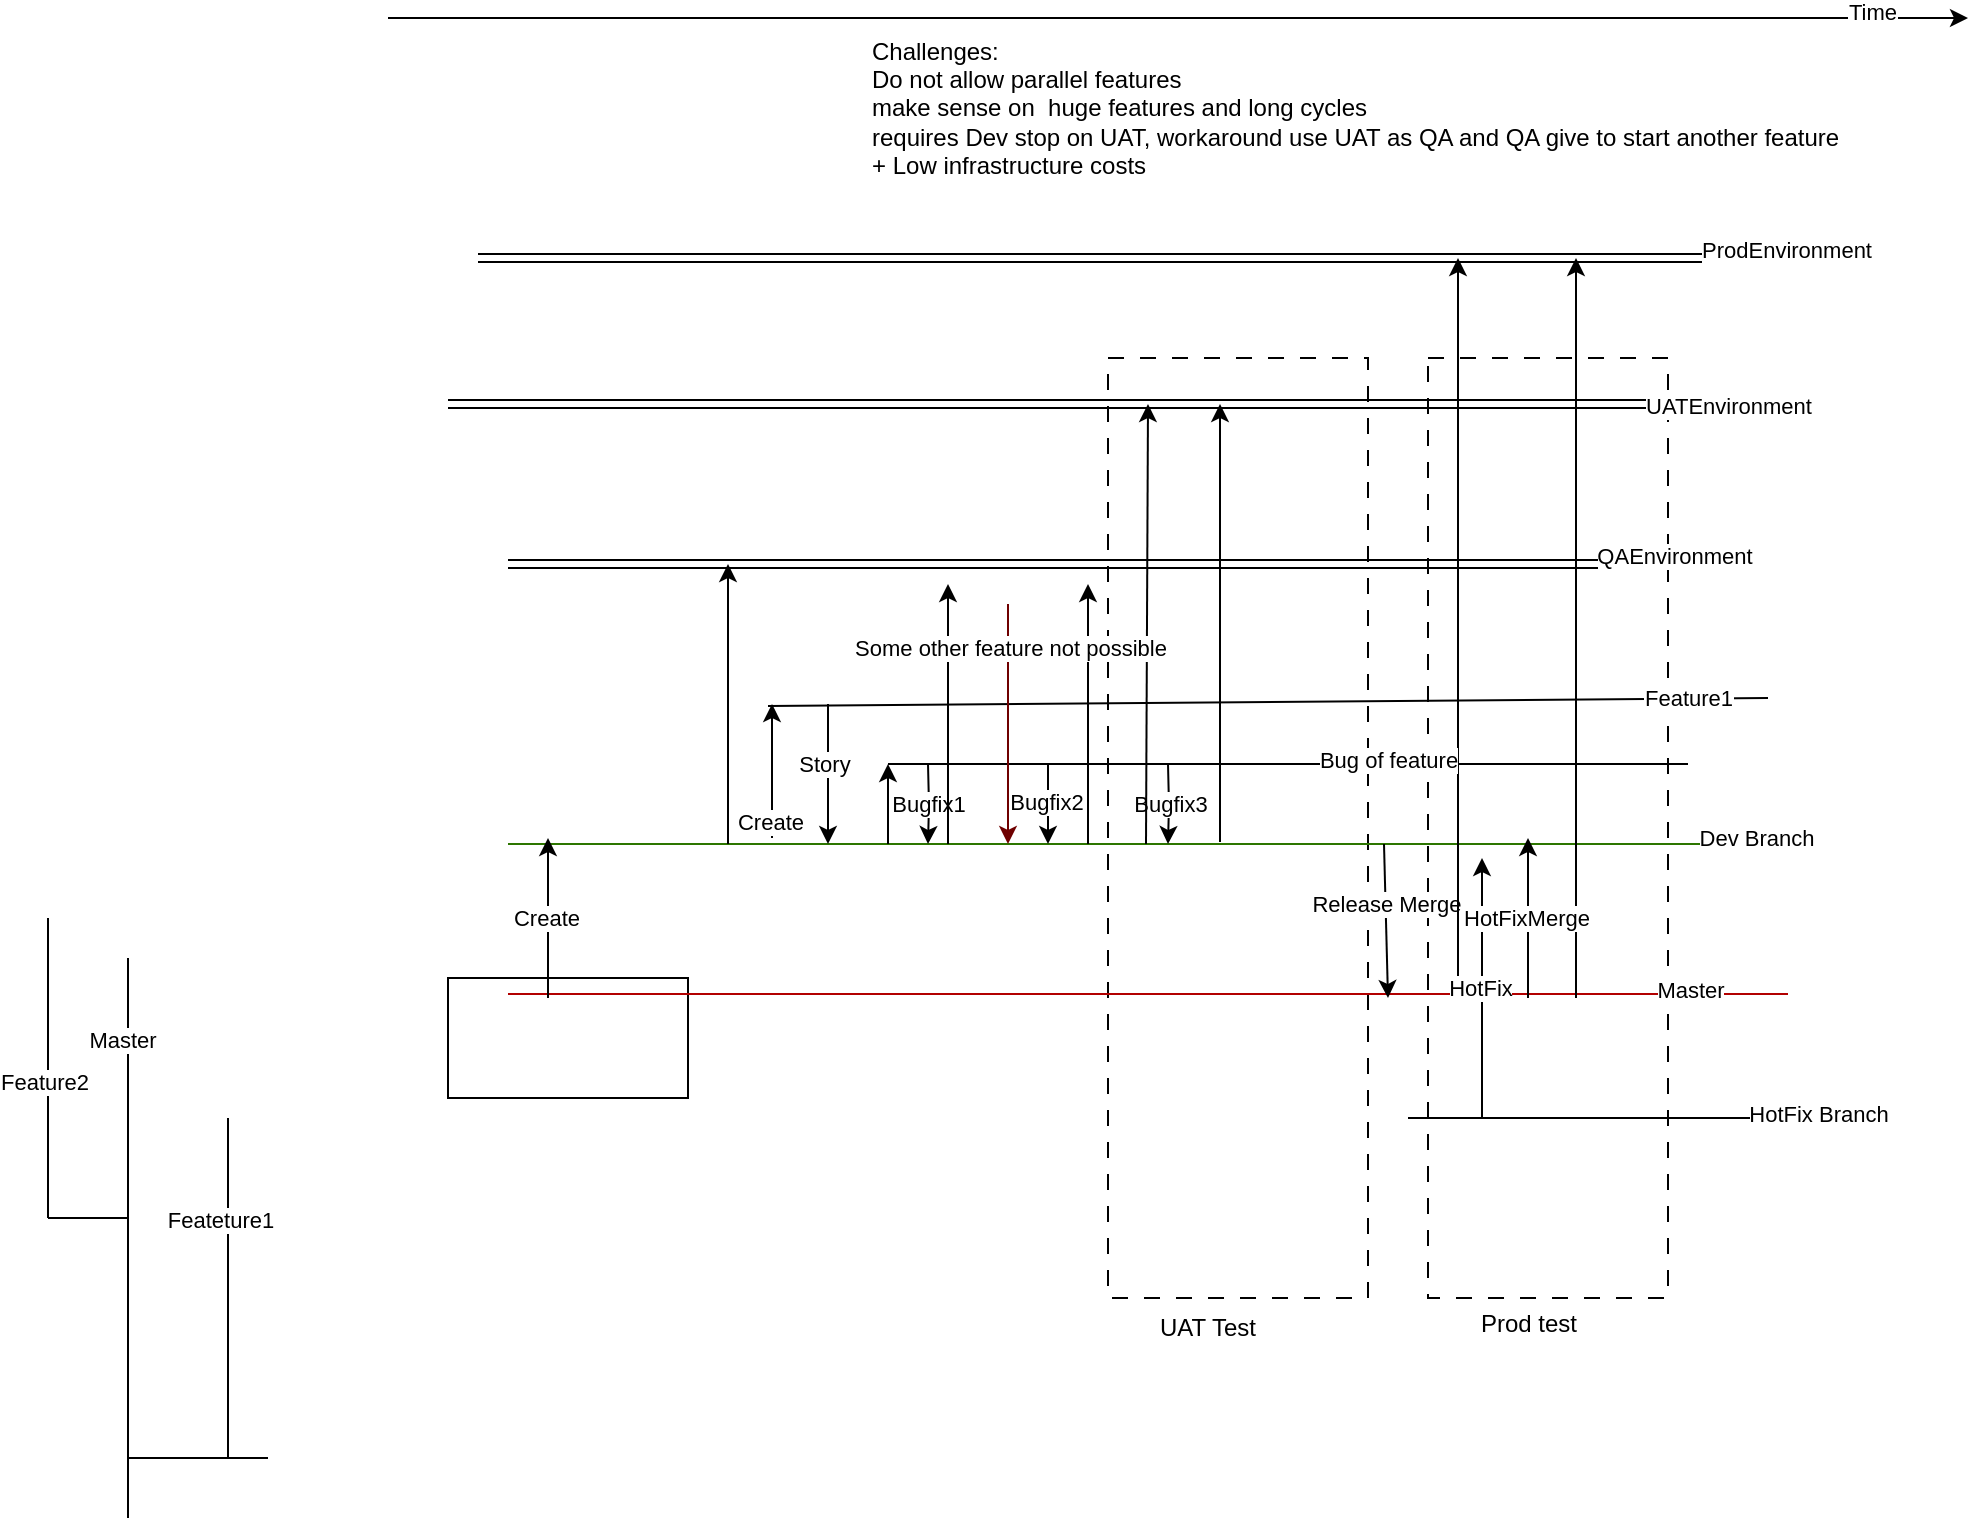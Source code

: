 <mxfile version="28.0.7">
  <diagram name="Page-1" id="p-CExVX0zElQnxvjDnN5">
    <mxGraphModel dx="1293" dy="773" grid="1" gridSize="10" guides="1" tooltips="1" connect="1" arrows="1" fold="1" page="1" pageScale="1" pageWidth="1100" pageHeight="850" math="0" shadow="0">
      <root>
        <mxCell id="0" />
        <mxCell id="1" parent="0" />
        <mxCell id="Gokz3ohhyjsnIPikW5Ka-50" value="" style="rounded=0;whiteSpace=wrap;html=1;dashed=1;dashPattern=8 8;" vertex="1" parent="1">
          <mxGeometry x="720" y="180" width="120" height="470" as="geometry" />
        </mxCell>
        <mxCell id="Gokz3ohhyjsnIPikW5Ka-51" value="" style="rounded=0;whiteSpace=wrap;html=1;" vertex="1" parent="1">
          <mxGeometry x="230" y="490" width="120" height="60" as="geometry" />
        </mxCell>
        <mxCell id="Gokz3ohhyjsnIPikW5Ka-43" value="" style="whiteSpace=wrap;html=1;fillStyle=dashed;dashed=1;dashPattern=8 8;" vertex="1" parent="1">
          <mxGeometry x="560" y="180" width="130" height="470" as="geometry" />
        </mxCell>
        <mxCell id="Gokz3ohhyjsnIPikW5Ka-1" value="" style="endArrow=none;html=1;rounded=0;fillColor=#60a917;strokeColor=#2D7600;" edge="1" parent="1">
          <mxGeometry width="50" height="50" relative="1" as="geometry">
            <mxPoint x="260" y="423" as="sourcePoint" />
            <mxPoint x="900" y="423" as="targetPoint" />
          </mxGeometry>
        </mxCell>
        <mxCell id="Gokz3ohhyjsnIPikW5Ka-2" value="Dev Branch" style="edgeLabel;html=1;align=center;verticalAlign=middle;resizable=0;points=[];" vertex="1" connectable="0" parent="Gokz3ohhyjsnIPikW5Ka-1">
          <mxGeometry x="0.949" y="3" relative="1" as="geometry">
            <mxPoint as="offset" />
          </mxGeometry>
        </mxCell>
        <mxCell id="Gokz3ohhyjsnIPikW5Ka-3" value="" style="endArrow=none;html=1;rounded=0;fillColor=#e51400;strokeColor=#B20000;" edge="1" parent="1">
          <mxGeometry width="50" height="50" relative="1" as="geometry">
            <mxPoint x="260" y="498" as="sourcePoint" />
            <mxPoint x="900" y="498" as="targetPoint" />
          </mxGeometry>
        </mxCell>
        <mxCell id="Gokz3ohhyjsnIPikW5Ka-4" value="Master" style="edgeLabel;html=1;align=center;verticalAlign=middle;resizable=0;points=[];" vertex="1" connectable="0" parent="Gokz3ohhyjsnIPikW5Ka-3">
          <mxGeometry x="0.847" y="2" relative="1" as="geometry">
            <mxPoint as="offset" />
          </mxGeometry>
        </mxCell>
        <mxCell id="Gokz3ohhyjsnIPikW5Ka-5" style="edgeStyle=orthogonalEdgeStyle;rounded=0;orthogonalLoop=1;jettySize=auto;html=1;" edge="1" parent="1">
          <mxGeometry relative="1" as="geometry">
            <mxPoint x="420" y="423" as="targetPoint" />
            <mxPoint x="420" y="353" as="sourcePoint" />
          </mxGeometry>
        </mxCell>
        <mxCell id="Gokz3ohhyjsnIPikW5Ka-6" value="Story" style="edgeLabel;html=1;align=center;verticalAlign=middle;resizable=0;points=[];" vertex="1" connectable="0" parent="Gokz3ohhyjsnIPikW5Ka-5">
          <mxGeometry x="0.833" y="-2" relative="1" as="geometry">
            <mxPoint y="-34" as="offset" />
          </mxGeometry>
        </mxCell>
        <mxCell id="Gokz3ohhyjsnIPikW5Ka-7" style="edgeStyle=orthogonalEdgeStyle;rounded=0;orthogonalLoop=1;jettySize=auto;html=1;" edge="1" parent="1">
          <mxGeometry relative="1" as="geometry">
            <mxPoint x="470" y="423" as="targetPoint" />
            <mxPoint x="470" y="383" as="sourcePoint" />
          </mxGeometry>
        </mxCell>
        <mxCell id="Gokz3ohhyjsnIPikW5Ka-8" value="Bugfix1" style="edgeLabel;html=1;align=center;verticalAlign=middle;resizable=0;points=[];" vertex="1" connectable="0" parent="Gokz3ohhyjsnIPikW5Ka-7">
          <mxGeometry x="0.707" relative="1" as="geometry">
            <mxPoint y="-14" as="offset" />
          </mxGeometry>
        </mxCell>
        <mxCell id="Gokz3ohhyjsnIPikW5Ka-9" style="edgeStyle=orthogonalEdgeStyle;rounded=0;orthogonalLoop=1;jettySize=auto;html=1;" edge="1" parent="1">
          <mxGeometry relative="1" as="geometry">
            <mxPoint x="590" y="423" as="targetPoint" />
            <mxPoint x="590" y="383" as="sourcePoint" />
          </mxGeometry>
        </mxCell>
        <mxCell id="Gokz3ohhyjsnIPikW5Ka-10" value="Bugfix3" style="edgeLabel;html=1;align=center;verticalAlign=middle;resizable=0;points=[];" vertex="1" connectable="0" parent="Gokz3ohhyjsnIPikW5Ka-9">
          <mxGeometry x="0.501" y="-2" relative="1" as="geometry">
            <mxPoint x="2" y="-10" as="offset" />
          </mxGeometry>
        </mxCell>
        <mxCell id="Gokz3ohhyjsnIPikW5Ka-11" value="" style="endArrow=classic;html=1;rounded=0;" edge="1" parent="1">
          <mxGeometry width="50" height="50" relative="1" as="geometry">
            <mxPoint x="200" y="10" as="sourcePoint" />
            <mxPoint x="990" y="10" as="targetPoint" />
          </mxGeometry>
        </mxCell>
        <mxCell id="Gokz3ohhyjsnIPikW5Ka-12" value="Time" style="edgeLabel;html=1;align=center;verticalAlign=middle;resizable=0;points=[];" vertex="1" connectable="0" parent="Gokz3ohhyjsnIPikW5Ka-11">
          <mxGeometry x="0.877" y="3" relative="1" as="geometry">
            <mxPoint as="offset" />
          </mxGeometry>
        </mxCell>
        <mxCell id="Gokz3ohhyjsnIPikW5Ka-13" value="" style="endArrow=none;html=1;rounded=0;" edge="1" parent="1">
          <mxGeometry width="50" height="50" relative="1" as="geometry">
            <mxPoint x="390" y="354" as="sourcePoint" />
            <mxPoint x="890" y="350" as="targetPoint" />
          </mxGeometry>
        </mxCell>
        <mxCell id="Gokz3ohhyjsnIPikW5Ka-14" value="Feature1" style="edgeLabel;html=1;align=center;verticalAlign=middle;resizable=0;points=[];" vertex="1" connectable="0" parent="Gokz3ohhyjsnIPikW5Ka-13">
          <mxGeometry x="0.656" y="1" relative="1" as="geometry">
            <mxPoint x="46" as="offset" />
          </mxGeometry>
        </mxCell>
        <mxCell id="Gokz3ohhyjsnIPikW5Ka-15" value="" style="endArrow=classic;html=1;rounded=0;" edge="1" parent="1">
          <mxGeometry width="50" height="50" relative="1" as="geometry">
            <mxPoint x="392" y="420" as="sourcePoint" />
            <mxPoint x="392" y="353" as="targetPoint" />
          </mxGeometry>
        </mxCell>
        <mxCell id="Gokz3ohhyjsnIPikW5Ka-16" value="Create" style="edgeLabel;html=1;align=center;verticalAlign=middle;resizable=0;points=[];" vertex="1" connectable="0" parent="Gokz3ohhyjsnIPikW5Ka-15">
          <mxGeometry x="-0.743" y="1" relative="1" as="geometry">
            <mxPoint as="offset" />
          </mxGeometry>
        </mxCell>
        <mxCell id="Gokz3ohhyjsnIPikW5Ka-17" value="" style="endArrow=classic;html=1;rounded=0;" edge="1" parent="1">
          <mxGeometry width="50" height="50" relative="1" as="geometry">
            <mxPoint x="530" y="383" as="sourcePoint" />
            <mxPoint x="530" y="423" as="targetPoint" />
          </mxGeometry>
        </mxCell>
        <mxCell id="Gokz3ohhyjsnIPikW5Ka-18" value="Bugfix2" style="edgeLabel;html=1;align=center;verticalAlign=middle;resizable=0;points=[];" vertex="1" connectable="0" parent="Gokz3ohhyjsnIPikW5Ka-17">
          <mxGeometry x="-0.048" y="-1" relative="1" as="geometry">
            <mxPoint as="offset" />
          </mxGeometry>
        </mxCell>
        <mxCell id="Gokz3ohhyjsnIPikW5Ka-19" value="" style="shape=link;html=1;rounded=0;" edge="1" parent="1">
          <mxGeometry width="100" relative="1" as="geometry">
            <mxPoint x="260" y="283" as="sourcePoint" />
            <mxPoint x="870" y="283" as="targetPoint" />
          </mxGeometry>
        </mxCell>
        <mxCell id="Gokz3ohhyjsnIPikW5Ka-20" value="QAEnvironment" style="edgeLabel;html=1;align=center;verticalAlign=middle;resizable=0;points=[];" vertex="1" connectable="0" parent="Gokz3ohhyjsnIPikW5Ka-19">
          <mxGeometry x="0.907" y="4" relative="1" as="geometry">
            <mxPoint x="1" as="offset" />
          </mxGeometry>
        </mxCell>
        <mxCell id="Gokz3ohhyjsnIPikW5Ka-21" value="" style="endArrow=classic;html=1;rounded=0;" edge="1" parent="1">
          <mxGeometry width="50" height="50" relative="1" as="geometry">
            <mxPoint x="370" y="423" as="sourcePoint" />
            <mxPoint x="370" y="283" as="targetPoint" />
          </mxGeometry>
        </mxCell>
        <mxCell id="Gokz3ohhyjsnIPikW5Ka-22" value="" style="endArrow=classic;html=1;rounded=0;" edge="1" parent="1">
          <mxGeometry width="50" height="50" relative="1" as="geometry">
            <mxPoint x="480" y="423" as="sourcePoint" />
            <mxPoint x="480" y="293" as="targetPoint" />
          </mxGeometry>
        </mxCell>
        <mxCell id="Gokz3ohhyjsnIPikW5Ka-23" value="" style="shape=link;html=1;rounded=0;" edge="1" parent="1">
          <mxGeometry width="100" relative="1" as="geometry">
            <mxPoint x="230" y="203" as="sourcePoint" />
            <mxPoint x="900" y="203" as="targetPoint" />
          </mxGeometry>
        </mxCell>
        <mxCell id="Gokz3ohhyjsnIPikW5Ka-24" value="UATEnvironment" style="edgeLabel;html=1;align=center;verticalAlign=middle;resizable=0;points=[];" vertex="1" connectable="0" parent="Gokz3ohhyjsnIPikW5Ka-23">
          <mxGeometry x="0.909" y="-1" relative="1" as="geometry">
            <mxPoint as="offset" />
          </mxGeometry>
        </mxCell>
        <mxCell id="Gokz3ohhyjsnIPikW5Ka-25" value="" style="endArrow=classic;html=1;rounded=0;" edge="1" parent="1">
          <mxGeometry width="50" height="50" relative="1" as="geometry">
            <mxPoint x="550" y="423" as="sourcePoint" />
            <mxPoint x="550" y="293" as="targetPoint" />
          </mxGeometry>
        </mxCell>
        <mxCell id="Gokz3ohhyjsnIPikW5Ka-26" value="" style="endArrow=classic;html=1;rounded=0;" edge="1" parent="1">
          <mxGeometry width="50" height="50" relative="1" as="geometry">
            <mxPoint x="698" y="423" as="sourcePoint" />
            <mxPoint x="700" y="500" as="targetPoint" />
          </mxGeometry>
        </mxCell>
        <mxCell id="Gokz3ohhyjsnIPikW5Ka-27" value="Release Merge" style="edgeLabel;html=1;align=center;verticalAlign=middle;resizable=0;points=[];" vertex="1" connectable="0" parent="Gokz3ohhyjsnIPikW5Ka-26">
          <mxGeometry x="-0.227" relative="1" as="geometry">
            <mxPoint as="offset" />
          </mxGeometry>
        </mxCell>
        <mxCell id="Gokz3ohhyjsnIPikW5Ka-28" value="" style="endArrow=classic;html=1;rounded=0;" edge="1" parent="1">
          <mxGeometry width="50" height="50" relative="1" as="geometry">
            <mxPoint x="579" y="423" as="sourcePoint" />
            <mxPoint x="580" y="203" as="targetPoint" />
          </mxGeometry>
        </mxCell>
        <mxCell id="Gokz3ohhyjsnIPikW5Ka-29" value="" style="shape=link;html=1;rounded=0;" edge="1" parent="1">
          <mxGeometry width="100" relative="1" as="geometry">
            <mxPoint x="245" y="130" as="sourcePoint" />
            <mxPoint x="930" y="130" as="targetPoint" />
          </mxGeometry>
        </mxCell>
        <mxCell id="Gokz3ohhyjsnIPikW5Ka-30" value="ProdEnvironment" style="edgeLabel;html=1;align=center;verticalAlign=middle;resizable=0;points=[];" vertex="1" connectable="0" parent="Gokz3ohhyjsnIPikW5Ka-29">
          <mxGeometry x="0.907" y="4" relative="1" as="geometry">
            <mxPoint x="1" as="offset" />
          </mxGeometry>
        </mxCell>
        <mxCell id="Gokz3ohhyjsnIPikW5Ka-31" value="" style="endArrow=classic;html=1;rounded=0;" edge="1" parent="1">
          <mxGeometry width="50" height="50" relative="1" as="geometry">
            <mxPoint x="735" y="500" as="sourcePoint" />
            <mxPoint x="735" y="130" as="targetPoint" />
          </mxGeometry>
        </mxCell>
        <mxCell id="Gokz3ohhyjsnIPikW5Ka-32" value="" style="endArrow=none;html=1;rounded=0;" edge="1" parent="1">
          <mxGeometry width="50" height="50" relative="1" as="geometry">
            <mxPoint x="450" y="383" as="sourcePoint" />
            <mxPoint x="850" y="383" as="targetPoint" />
          </mxGeometry>
        </mxCell>
        <mxCell id="Gokz3ohhyjsnIPikW5Ka-33" value="Bug of feature" style="edgeLabel;html=1;align=center;verticalAlign=middle;resizable=0;points=[];" vertex="1" connectable="0" parent="Gokz3ohhyjsnIPikW5Ka-32">
          <mxGeometry x="0.248" y="2" relative="1" as="geometry">
            <mxPoint as="offset" />
          </mxGeometry>
        </mxCell>
        <mxCell id="Gokz3ohhyjsnIPikW5Ka-34" value="" style="endArrow=classic;html=1;rounded=0;" edge="1" parent="1">
          <mxGeometry width="50" height="50" relative="1" as="geometry">
            <mxPoint x="450" y="423" as="sourcePoint" />
            <mxPoint x="450" y="383" as="targetPoint" />
          </mxGeometry>
        </mxCell>
        <mxCell id="Gokz3ohhyjsnIPikW5Ka-35" value="" style="endArrow=classic;html=1;rounded=0;fillColor=#a20025;strokeColor=#6F0000;" edge="1" parent="1">
          <mxGeometry width="50" height="50" relative="1" as="geometry">
            <mxPoint x="510" y="303" as="sourcePoint" />
            <mxPoint x="510" y="423" as="targetPoint" />
          </mxGeometry>
        </mxCell>
        <mxCell id="Gokz3ohhyjsnIPikW5Ka-36" value="Some other feature not possible" style="edgeLabel;html=1;align=center;verticalAlign=middle;resizable=0;points=[];" vertex="1" connectable="0" parent="Gokz3ohhyjsnIPikW5Ka-35">
          <mxGeometry x="-0.643" y="1" relative="1" as="geometry">
            <mxPoint as="offset" />
          </mxGeometry>
        </mxCell>
        <mxCell id="Gokz3ohhyjsnIPikW5Ka-37" value="" style="endArrow=classic;html=1;rounded=0;" edge="1" parent="1">
          <mxGeometry width="50" height="50" relative="1" as="geometry">
            <mxPoint x="616" y="422" as="sourcePoint" />
            <mxPoint x="616" y="203" as="targetPoint" />
          </mxGeometry>
        </mxCell>
        <mxCell id="Gokz3ohhyjsnIPikW5Ka-38" value="&lt;div&gt;Challenges:&lt;/div&gt;&lt;div&gt;Do not allow parallel features&lt;/div&gt;&lt;div&gt;&lt;span style=&quot;background-color: transparent; color: light-dark(rgb(0, 0, 0), rgb(255, 255, 255));&quot;&gt;make sense on&amp;nbsp; huge features and long cycles&lt;/span&gt;&lt;/div&gt;&lt;div&gt;requires Dev stop on UAT, workaround use UAT as QA and QA give to start another feature&lt;/div&gt;&lt;div&gt;&lt;span style=&quot;background-color: transparent; color: light-dark(rgb(0, 0, 0), rgb(255, 255, 255));&quot;&gt;+ Low infrastructure costs&lt;/span&gt;&lt;/div&gt;" style="text;html=1;align=left;verticalAlign=middle;resizable=0;points=[];autosize=1;strokeColor=none;fillColor=none;" vertex="1" parent="1">
          <mxGeometry x="440" y="10" width="510" height="90" as="geometry" />
        </mxCell>
        <mxCell id="Gokz3ohhyjsnIPikW5Ka-40" value="" style="endArrow=classic;html=1;rounded=0;" edge="1" parent="1">
          <mxGeometry width="50" height="50" relative="1" as="geometry">
            <mxPoint x="280" y="500" as="sourcePoint" />
            <mxPoint x="280" y="420" as="targetPoint" />
          </mxGeometry>
        </mxCell>
        <mxCell id="Gokz3ohhyjsnIPikW5Ka-41" value="Create" style="edgeLabel;html=1;align=center;verticalAlign=middle;resizable=0;points=[];" vertex="1" connectable="0" parent="Gokz3ohhyjsnIPikW5Ka-40">
          <mxGeometry x="0.004" y="1" relative="1" as="geometry">
            <mxPoint as="offset" />
          </mxGeometry>
        </mxCell>
        <mxCell id="Gokz3ohhyjsnIPikW5Ka-46" value="UAT Test" style="text;html=1;align=center;verticalAlign=middle;whiteSpace=wrap;rounded=0;" vertex="1" parent="1">
          <mxGeometry x="580" y="650" width="60" height="30" as="geometry" />
        </mxCell>
        <mxCell id="Gokz3ohhyjsnIPikW5Ka-52" value="Prod test" style="text;html=1;align=center;verticalAlign=middle;resizable=0;points=[];autosize=1;strokeColor=none;fillColor=none;" vertex="1" parent="1">
          <mxGeometry x="735" y="648" width="70" height="30" as="geometry" />
        </mxCell>
        <mxCell id="Gokz3ohhyjsnIPikW5Ka-54" value="" style="endArrow=none;html=1;rounded=0;" edge="1" parent="1">
          <mxGeometry width="50" height="50" relative="1" as="geometry">
            <mxPoint x="950" y="560" as="sourcePoint" />
            <mxPoint x="710" y="560" as="targetPoint" />
          </mxGeometry>
        </mxCell>
        <mxCell id="Gokz3ohhyjsnIPikW5Ka-55" value="HotFix Branch" style="edgeLabel;html=1;align=center;verticalAlign=middle;resizable=0;points=[];" vertex="1" connectable="0" parent="Gokz3ohhyjsnIPikW5Ka-54">
          <mxGeometry x="-0.707" y="-2" relative="1" as="geometry">
            <mxPoint as="offset" />
          </mxGeometry>
        </mxCell>
        <mxCell id="Gokz3ohhyjsnIPikW5Ka-56" value="" style="endArrow=classic;html=1;rounded=0;" edge="1" parent="1">
          <mxGeometry width="50" height="50" relative="1" as="geometry">
            <mxPoint x="747" y="560" as="sourcePoint" />
            <mxPoint x="747" y="430" as="targetPoint" />
          </mxGeometry>
        </mxCell>
        <mxCell id="Gokz3ohhyjsnIPikW5Ka-57" value="HotFix" style="edgeLabel;html=1;align=center;verticalAlign=middle;resizable=0;points=[];" vertex="1" connectable="0" parent="Gokz3ohhyjsnIPikW5Ka-56">
          <mxGeometry x="0.005" y="1" relative="1" as="geometry">
            <mxPoint as="offset" />
          </mxGeometry>
        </mxCell>
        <mxCell id="Gokz3ohhyjsnIPikW5Ka-59" value="" style="endArrow=classic;html=1;rounded=0;" edge="1" parent="1">
          <mxGeometry width="50" height="50" relative="1" as="geometry">
            <mxPoint x="794" y="500" as="sourcePoint" />
            <mxPoint x="794" y="130" as="targetPoint" />
          </mxGeometry>
        </mxCell>
        <mxCell id="Gokz3ohhyjsnIPikW5Ka-60" value="" style="endArrow=classic;html=1;rounded=0;" edge="1" parent="1">
          <mxGeometry width="50" height="50" relative="1" as="geometry">
            <mxPoint x="770" y="500" as="sourcePoint" />
            <mxPoint x="770" y="420" as="targetPoint" />
          </mxGeometry>
        </mxCell>
        <mxCell id="Gokz3ohhyjsnIPikW5Ka-61" value="HotFixMerge" style="edgeLabel;html=1;align=center;verticalAlign=middle;resizable=0;points=[];" vertex="1" connectable="0" parent="Gokz3ohhyjsnIPikW5Ka-60">
          <mxGeometry x="0.005" y="1" relative="1" as="geometry">
            <mxPoint as="offset" />
          </mxGeometry>
        </mxCell>
        <mxCell id="Gokz3ohhyjsnIPikW5Ka-64" value="" style="endArrow=none;html=1;rounded=0;" edge="1" parent="1">
          <mxGeometry width="50" height="50" relative="1" as="geometry">
            <mxPoint x="70" y="760" as="sourcePoint" />
            <mxPoint x="70" y="480" as="targetPoint" />
          </mxGeometry>
        </mxCell>
        <mxCell id="Gokz3ohhyjsnIPikW5Ka-69" value="Master" style="edgeLabel;html=1;align=center;verticalAlign=middle;resizable=0;points=[];" vertex="1" connectable="0" parent="Gokz3ohhyjsnIPikW5Ka-64">
          <mxGeometry x="0.7" y="3" relative="1" as="geometry">
            <mxPoint y="-1" as="offset" />
          </mxGeometry>
        </mxCell>
        <mxCell id="Gokz3ohhyjsnIPikW5Ka-65" value="" style="endArrow=none;html=1;rounded=0;" edge="1" parent="1">
          <mxGeometry width="50" height="50" relative="1" as="geometry">
            <mxPoint x="70" y="730" as="sourcePoint" />
            <mxPoint x="140" y="730" as="targetPoint" />
          </mxGeometry>
        </mxCell>
        <mxCell id="Gokz3ohhyjsnIPikW5Ka-66" value="" style="endArrow=none;html=1;rounded=0;" edge="1" parent="1">
          <mxGeometry width="50" height="50" relative="1" as="geometry">
            <mxPoint x="120" y="730" as="sourcePoint" />
            <mxPoint x="120" y="560" as="targetPoint" />
          </mxGeometry>
        </mxCell>
        <mxCell id="Gokz3ohhyjsnIPikW5Ka-70" value="Feateture1" style="edgeLabel;html=1;align=center;verticalAlign=middle;resizable=0;points=[];" vertex="1" connectable="0" parent="Gokz3ohhyjsnIPikW5Ka-66">
          <mxGeometry x="0.388" y="4" relative="1" as="geometry">
            <mxPoint y="-1" as="offset" />
          </mxGeometry>
        </mxCell>
        <mxCell id="Gokz3ohhyjsnIPikW5Ka-67" value="" style="endArrow=none;html=1;rounded=0;" edge="1" parent="1">
          <mxGeometry width="50" height="50" relative="1" as="geometry">
            <mxPoint x="30" y="610" as="sourcePoint" />
            <mxPoint x="30" y="460" as="targetPoint" />
          </mxGeometry>
        </mxCell>
        <mxCell id="Gokz3ohhyjsnIPikW5Ka-71" value="Feature2" style="edgeLabel;html=1;align=center;verticalAlign=middle;resizable=0;points=[];" vertex="1" connectable="0" parent="Gokz3ohhyjsnIPikW5Ka-67">
          <mxGeometry x="-0.096" y="2" relative="1" as="geometry">
            <mxPoint as="offset" />
          </mxGeometry>
        </mxCell>
        <mxCell id="Gokz3ohhyjsnIPikW5Ka-68" value="" style="endArrow=none;html=1;rounded=0;" edge="1" parent="1">
          <mxGeometry width="50" height="50" relative="1" as="geometry">
            <mxPoint x="30" y="610" as="sourcePoint" />
            <mxPoint x="70" y="610" as="targetPoint" />
          </mxGeometry>
        </mxCell>
      </root>
    </mxGraphModel>
  </diagram>
</mxfile>
